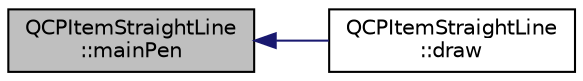 digraph "QCPItemStraightLine::mainPen"
{
  edge [fontname="Helvetica",fontsize="10",labelfontname="Helvetica",labelfontsize="10"];
  node [fontname="Helvetica",fontsize="10",shape=record];
  rankdir="LR";
  Node1 [label="QCPItemStraightLine\l::mainPen",height=0.2,width=0.4,color="black", fillcolor="grey75", style="filled", fontcolor="black"];
  Node1 -> Node2 [dir="back",color="midnightblue",fontsize="10",style="solid",fontname="Helvetica"];
  Node2 [label="QCPItemStraightLine\l::draw",height=0.2,width=0.4,color="black", fillcolor="white", style="filled",URL="$class_q_c_p_item_straight_line.html#a2daa1e1253216c26565d56a2d5530170"];
}
